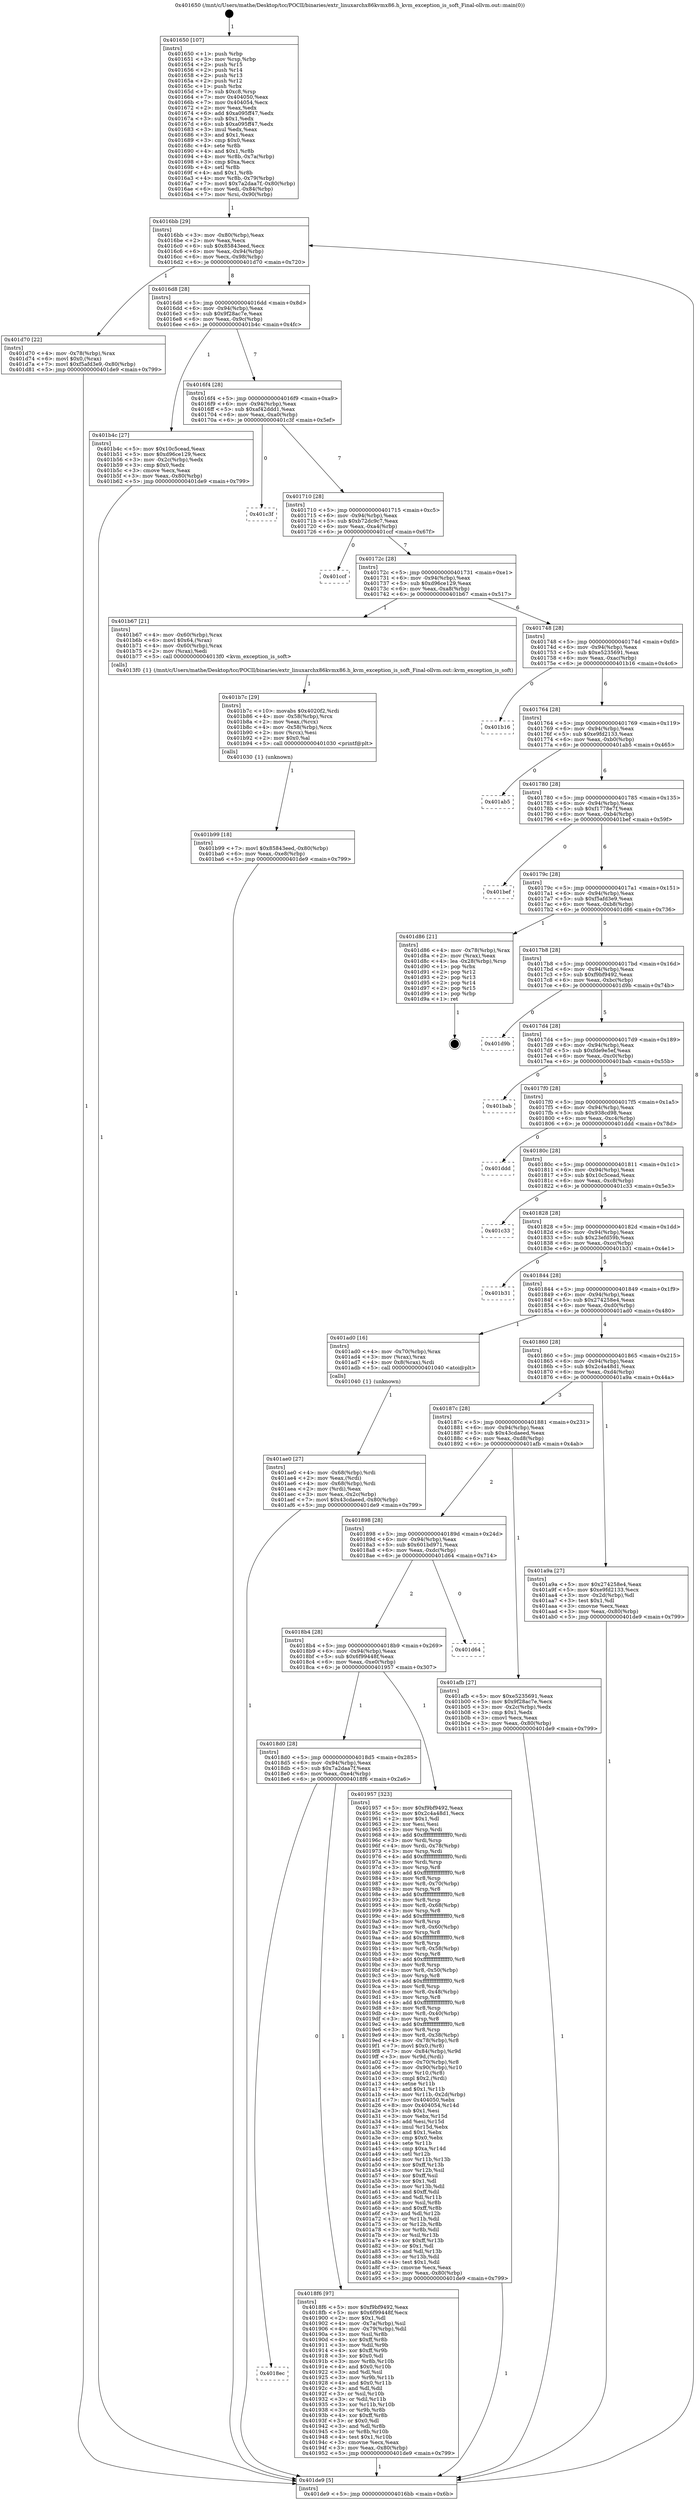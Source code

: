 digraph "0x401650" {
  label = "0x401650 (/mnt/c/Users/mathe/Desktop/tcc/POCII/binaries/extr_linuxarchx86kvmx86.h_kvm_exception_is_soft_Final-ollvm.out::main(0))"
  labelloc = "t"
  node[shape=record]

  Entry [label="",width=0.3,height=0.3,shape=circle,fillcolor=black,style=filled]
  "0x4016bb" [label="{
     0x4016bb [29]\l
     | [instrs]\l
     &nbsp;&nbsp;0x4016bb \<+3\>: mov -0x80(%rbp),%eax\l
     &nbsp;&nbsp;0x4016be \<+2\>: mov %eax,%ecx\l
     &nbsp;&nbsp;0x4016c0 \<+6\>: sub $0x85843eed,%ecx\l
     &nbsp;&nbsp;0x4016c6 \<+6\>: mov %eax,-0x94(%rbp)\l
     &nbsp;&nbsp;0x4016cc \<+6\>: mov %ecx,-0x98(%rbp)\l
     &nbsp;&nbsp;0x4016d2 \<+6\>: je 0000000000401d70 \<main+0x720\>\l
  }"]
  "0x401d70" [label="{
     0x401d70 [22]\l
     | [instrs]\l
     &nbsp;&nbsp;0x401d70 \<+4\>: mov -0x78(%rbp),%rax\l
     &nbsp;&nbsp;0x401d74 \<+6\>: movl $0x0,(%rax)\l
     &nbsp;&nbsp;0x401d7a \<+7\>: movl $0xf5afd3e9,-0x80(%rbp)\l
     &nbsp;&nbsp;0x401d81 \<+5\>: jmp 0000000000401de9 \<main+0x799\>\l
  }"]
  "0x4016d8" [label="{
     0x4016d8 [28]\l
     | [instrs]\l
     &nbsp;&nbsp;0x4016d8 \<+5\>: jmp 00000000004016dd \<main+0x8d\>\l
     &nbsp;&nbsp;0x4016dd \<+6\>: mov -0x94(%rbp),%eax\l
     &nbsp;&nbsp;0x4016e3 \<+5\>: sub $0x9f28ac7e,%eax\l
     &nbsp;&nbsp;0x4016e8 \<+6\>: mov %eax,-0x9c(%rbp)\l
     &nbsp;&nbsp;0x4016ee \<+6\>: je 0000000000401b4c \<main+0x4fc\>\l
  }"]
  Exit [label="",width=0.3,height=0.3,shape=circle,fillcolor=black,style=filled,peripheries=2]
  "0x401b4c" [label="{
     0x401b4c [27]\l
     | [instrs]\l
     &nbsp;&nbsp;0x401b4c \<+5\>: mov $0x10c5cead,%eax\l
     &nbsp;&nbsp;0x401b51 \<+5\>: mov $0xd96ce129,%ecx\l
     &nbsp;&nbsp;0x401b56 \<+3\>: mov -0x2c(%rbp),%edx\l
     &nbsp;&nbsp;0x401b59 \<+3\>: cmp $0x0,%edx\l
     &nbsp;&nbsp;0x401b5c \<+3\>: cmove %ecx,%eax\l
     &nbsp;&nbsp;0x401b5f \<+3\>: mov %eax,-0x80(%rbp)\l
     &nbsp;&nbsp;0x401b62 \<+5\>: jmp 0000000000401de9 \<main+0x799\>\l
  }"]
  "0x4016f4" [label="{
     0x4016f4 [28]\l
     | [instrs]\l
     &nbsp;&nbsp;0x4016f4 \<+5\>: jmp 00000000004016f9 \<main+0xa9\>\l
     &nbsp;&nbsp;0x4016f9 \<+6\>: mov -0x94(%rbp),%eax\l
     &nbsp;&nbsp;0x4016ff \<+5\>: sub $0xaf42ddd1,%eax\l
     &nbsp;&nbsp;0x401704 \<+6\>: mov %eax,-0xa0(%rbp)\l
     &nbsp;&nbsp;0x40170a \<+6\>: je 0000000000401c3f \<main+0x5ef\>\l
  }"]
  "0x401b99" [label="{
     0x401b99 [18]\l
     | [instrs]\l
     &nbsp;&nbsp;0x401b99 \<+7\>: movl $0x85843eed,-0x80(%rbp)\l
     &nbsp;&nbsp;0x401ba0 \<+6\>: mov %eax,-0xe8(%rbp)\l
     &nbsp;&nbsp;0x401ba6 \<+5\>: jmp 0000000000401de9 \<main+0x799\>\l
  }"]
  "0x401c3f" [label="{
     0x401c3f\l
  }", style=dashed]
  "0x401710" [label="{
     0x401710 [28]\l
     | [instrs]\l
     &nbsp;&nbsp;0x401710 \<+5\>: jmp 0000000000401715 \<main+0xc5\>\l
     &nbsp;&nbsp;0x401715 \<+6\>: mov -0x94(%rbp),%eax\l
     &nbsp;&nbsp;0x40171b \<+5\>: sub $0xb72dc9c7,%eax\l
     &nbsp;&nbsp;0x401720 \<+6\>: mov %eax,-0xa4(%rbp)\l
     &nbsp;&nbsp;0x401726 \<+6\>: je 0000000000401ccf \<main+0x67f\>\l
  }"]
  "0x401b7c" [label="{
     0x401b7c [29]\l
     | [instrs]\l
     &nbsp;&nbsp;0x401b7c \<+10\>: movabs $0x4020f2,%rdi\l
     &nbsp;&nbsp;0x401b86 \<+4\>: mov -0x58(%rbp),%rcx\l
     &nbsp;&nbsp;0x401b8a \<+2\>: mov %eax,(%rcx)\l
     &nbsp;&nbsp;0x401b8c \<+4\>: mov -0x58(%rbp),%rcx\l
     &nbsp;&nbsp;0x401b90 \<+2\>: mov (%rcx),%esi\l
     &nbsp;&nbsp;0x401b92 \<+2\>: mov $0x0,%al\l
     &nbsp;&nbsp;0x401b94 \<+5\>: call 0000000000401030 \<printf@plt\>\l
     | [calls]\l
     &nbsp;&nbsp;0x401030 \{1\} (unknown)\l
  }"]
  "0x401ccf" [label="{
     0x401ccf\l
  }", style=dashed]
  "0x40172c" [label="{
     0x40172c [28]\l
     | [instrs]\l
     &nbsp;&nbsp;0x40172c \<+5\>: jmp 0000000000401731 \<main+0xe1\>\l
     &nbsp;&nbsp;0x401731 \<+6\>: mov -0x94(%rbp),%eax\l
     &nbsp;&nbsp;0x401737 \<+5\>: sub $0xd96ce129,%eax\l
     &nbsp;&nbsp;0x40173c \<+6\>: mov %eax,-0xa8(%rbp)\l
     &nbsp;&nbsp;0x401742 \<+6\>: je 0000000000401b67 \<main+0x517\>\l
  }"]
  "0x401ae0" [label="{
     0x401ae0 [27]\l
     | [instrs]\l
     &nbsp;&nbsp;0x401ae0 \<+4\>: mov -0x68(%rbp),%rdi\l
     &nbsp;&nbsp;0x401ae4 \<+2\>: mov %eax,(%rdi)\l
     &nbsp;&nbsp;0x401ae6 \<+4\>: mov -0x68(%rbp),%rdi\l
     &nbsp;&nbsp;0x401aea \<+2\>: mov (%rdi),%eax\l
     &nbsp;&nbsp;0x401aec \<+3\>: mov %eax,-0x2c(%rbp)\l
     &nbsp;&nbsp;0x401aef \<+7\>: movl $0x43cdaeed,-0x80(%rbp)\l
     &nbsp;&nbsp;0x401af6 \<+5\>: jmp 0000000000401de9 \<main+0x799\>\l
  }"]
  "0x401b67" [label="{
     0x401b67 [21]\l
     | [instrs]\l
     &nbsp;&nbsp;0x401b67 \<+4\>: mov -0x60(%rbp),%rax\l
     &nbsp;&nbsp;0x401b6b \<+6\>: movl $0x64,(%rax)\l
     &nbsp;&nbsp;0x401b71 \<+4\>: mov -0x60(%rbp),%rax\l
     &nbsp;&nbsp;0x401b75 \<+2\>: mov (%rax),%edi\l
     &nbsp;&nbsp;0x401b77 \<+5\>: call 00000000004013f0 \<kvm_exception_is_soft\>\l
     | [calls]\l
     &nbsp;&nbsp;0x4013f0 \{1\} (/mnt/c/Users/mathe/Desktop/tcc/POCII/binaries/extr_linuxarchx86kvmx86.h_kvm_exception_is_soft_Final-ollvm.out::kvm_exception_is_soft)\l
  }"]
  "0x401748" [label="{
     0x401748 [28]\l
     | [instrs]\l
     &nbsp;&nbsp;0x401748 \<+5\>: jmp 000000000040174d \<main+0xfd\>\l
     &nbsp;&nbsp;0x40174d \<+6\>: mov -0x94(%rbp),%eax\l
     &nbsp;&nbsp;0x401753 \<+5\>: sub $0xe5235691,%eax\l
     &nbsp;&nbsp;0x401758 \<+6\>: mov %eax,-0xac(%rbp)\l
     &nbsp;&nbsp;0x40175e \<+6\>: je 0000000000401b16 \<main+0x4c6\>\l
  }"]
  "0x401650" [label="{
     0x401650 [107]\l
     | [instrs]\l
     &nbsp;&nbsp;0x401650 \<+1\>: push %rbp\l
     &nbsp;&nbsp;0x401651 \<+3\>: mov %rsp,%rbp\l
     &nbsp;&nbsp;0x401654 \<+2\>: push %r15\l
     &nbsp;&nbsp;0x401656 \<+2\>: push %r14\l
     &nbsp;&nbsp;0x401658 \<+2\>: push %r13\l
     &nbsp;&nbsp;0x40165a \<+2\>: push %r12\l
     &nbsp;&nbsp;0x40165c \<+1\>: push %rbx\l
     &nbsp;&nbsp;0x40165d \<+7\>: sub $0xc8,%rsp\l
     &nbsp;&nbsp;0x401664 \<+7\>: mov 0x404050,%eax\l
     &nbsp;&nbsp;0x40166b \<+7\>: mov 0x404054,%ecx\l
     &nbsp;&nbsp;0x401672 \<+2\>: mov %eax,%edx\l
     &nbsp;&nbsp;0x401674 \<+6\>: add $0xa095ff47,%edx\l
     &nbsp;&nbsp;0x40167a \<+3\>: sub $0x1,%edx\l
     &nbsp;&nbsp;0x40167d \<+6\>: sub $0xa095ff47,%edx\l
     &nbsp;&nbsp;0x401683 \<+3\>: imul %edx,%eax\l
     &nbsp;&nbsp;0x401686 \<+3\>: and $0x1,%eax\l
     &nbsp;&nbsp;0x401689 \<+3\>: cmp $0x0,%eax\l
     &nbsp;&nbsp;0x40168c \<+4\>: sete %r8b\l
     &nbsp;&nbsp;0x401690 \<+4\>: and $0x1,%r8b\l
     &nbsp;&nbsp;0x401694 \<+4\>: mov %r8b,-0x7a(%rbp)\l
     &nbsp;&nbsp;0x401698 \<+3\>: cmp $0xa,%ecx\l
     &nbsp;&nbsp;0x40169b \<+4\>: setl %r8b\l
     &nbsp;&nbsp;0x40169f \<+4\>: and $0x1,%r8b\l
     &nbsp;&nbsp;0x4016a3 \<+4\>: mov %r8b,-0x79(%rbp)\l
     &nbsp;&nbsp;0x4016a7 \<+7\>: movl $0x7a2daa7f,-0x80(%rbp)\l
     &nbsp;&nbsp;0x4016ae \<+6\>: mov %edi,-0x84(%rbp)\l
     &nbsp;&nbsp;0x4016b4 \<+7\>: mov %rsi,-0x90(%rbp)\l
  }"]
  "0x401b16" [label="{
     0x401b16\l
  }", style=dashed]
  "0x401764" [label="{
     0x401764 [28]\l
     | [instrs]\l
     &nbsp;&nbsp;0x401764 \<+5\>: jmp 0000000000401769 \<main+0x119\>\l
     &nbsp;&nbsp;0x401769 \<+6\>: mov -0x94(%rbp),%eax\l
     &nbsp;&nbsp;0x40176f \<+5\>: sub $0xe9fd2133,%eax\l
     &nbsp;&nbsp;0x401774 \<+6\>: mov %eax,-0xb0(%rbp)\l
     &nbsp;&nbsp;0x40177a \<+6\>: je 0000000000401ab5 \<main+0x465\>\l
  }"]
  "0x401de9" [label="{
     0x401de9 [5]\l
     | [instrs]\l
     &nbsp;&nbsp;0x401de9 \<+5\>: jmp 00000000004016bb \<main+0x6b\>\l
  }"]
  "0x401ab5" [label="{
     0x401ab5\l
  }", style=dashed]
  "0x401780" [label="{
     0x401780 [28]\l
     | [instrs]\l
     &nbsp;&nbsp;0x401780 \<+5\>: jmp 0000000000401785 \<main+0x135\>\l
     &nbsp;&nbsp;0x401785 \<+6\>: mov -0x94(%rbp),%eax\l
     &nbsp;&nbsp;0x40178b \<+5\>: sub $0xf1778e7f,%eax\l
     &nbsp;&nbsp;0x401790 \<+6\>: mov %eax,-0xb4(%rbp)\l
     &nbsp;&nbsp;0x401796 \<+6\>: je 0000000000401bef \<main+0x59f\>\l
  }"]
  "0x4018ec" [label="{
     0x4018ec\l
  }", style=dashed]
  "0x401bef" [label="{
     0x401bef\l
  }", style=dashed]
  "0x40179c" [label="{
     0x40179c [28]\l
     | [instrs]\l
     &nbsp;&nbsp;0x40179c \<+5\>: jmp 00000000004017a1 \<main+0x151\>\l
     &nbsp;&nbsp;0x4017a1 \<+6\>: mov -0x94(%rbp),%eax\l
     &nbsp;&nbsp;0x4017a7 \<+5\>: sub $0xf5afd3e9,%eax\l
     &nbsp;&nbsp;0x4017ac \<+6\>: mov %eax,-0xb8(%rbp)\l
     &nbsp;&nbsp;0x4017b2 \<+6\>: je 0000000000401d86 \<main+0x736\>\l
  }"]
  "0x4018f6" [label="{
     0x4018f6 [97]\l
     | [instrs]\l
     &nbsp;&nbsp;0x4018f6 \<+5\>: mov $0xf9bf9492,%eax\l
     &nbsp;&nbsp;0x4018fb \<+5\>: mov $0x6f99448f,%ecx\l
     &nbsp;&nbsp;0x401900 \<+2\>: mov $0x1,%dl\l
     &nbsp;&nbsp;0x401902 \<+4\>: mov -0x7a(%rbp),%sil\l
     &nbsp;&nbsp;0x401906 \<+4\>: mov -0x79(%rbp),%dil\l
     &nbsp;&nbsp;0x40190a \<+3\>: mov %sil,%r8b\l
     &nbsp;&nbsp;0x40190d \<+4\>: xor $0xff,%r8b\l
     &nbsp;&nbsp;0x401911 \<+3\>: mov %dil,%r9b\l
     &nbsp;&nbsp;0x401914 \<+4\>: xor $0xff,%r9b\l
     &nbsp;&nbsp;0x401918 \<+3\>: xor $0x0,%dl\l
     &nbsp;&nbsp;0x40191b \<+3\>: mov %r8b,%r10b\l
     &nbsp;&nbsp;0x40191e \<+4\>: and $0x0,%r10b\l
     &nbsp;&nbsp;0x401922 \<+3\>: and %dl,%sil\l
     &nbsp;&nbsp;0x401925 \<+3\>: mov %r9b,%r11b\l
     &nbsp;&nbsp;0x401928 \<+4\>: and $0x0,%r11b\l
     &nbsp;&nbsp;0x40192c \<+3\>: and %dl,%dil\l
     &nbsp;&nbsp;0x40192f \<+3\>: or %sil,%r10b\l
     &nbsp;&nbsp;0x401932 \<+3\>: or %dil,%r11b\l
     &nbsp;&nbsp;0x401935 \<+3\>: xor %r11b,%r10b\l
     &nbsp;&nbsp;0x401938 \<+3\>: or %r9b,%r8b\l
     &nbsp;&nbsp;0x40193b \<+4\>: xor $0xff,%r8b\l
     &nbsp;&nbsp;0x40193f \<+3\>: or $0x0,%dl\l
     &nbsp;&nbsp;0x401942 \<+3\>: and %dl,%r8b\l
     &nbsp;&nbsp;0x401945 \<+3\>: or %r8b,%r10b\l
     &nbsp;&nbsp;0x401948 \<+4\>: test $0x1,%r10b\l
     &nbsp;&nbsp;0x40194c \<+3\>: cmovne %ecx,%eax\l
     &nbsp;&nbsp;0x40194f \<+3\>: mov %eax,-0x80(%rbp)\l
     &nbsp;&nbsp;0x401952 \<+5\>: jmp 0000000000401de9 \<main+0x799\>\l
  }"]
  "0x401d86" [label="{
     0x401d86 [21]\l
     | [instrs]\l
     &nbsp;&nbsp;0x401d86 \<+4\>: mov -0x78(%rbp),%rax\l
     &nbsp;&nbsp;0x401d8a \<+2\>: mov (%rax),%eax\l
     &nbsp;&nbsp;0x401d8c \<+4\>: lea -0x28(%rbp),%rsp\l
     &nbsp;&nbsp;0x401d90 \<+1\>: pop %rbx\l
     &nbsp;&nbsp;0x401d91 \<+2\>: pop %r12\l
     &nbsp;&nbsp;0x401d93 \<+2\>: pop %r13\l
     &nbsp;&nbsp;0x401d95 \<+2\>: pop %r14\l
     &nbsp;&nbsp;0x401d97 \<+2\>: pop %r15\l
     &nbsp;&nbsp;0x401d99 \<+1\>: pop %rbp\l
     &nbsp;&nbsp;0x401d9a \<+1\>: ret\l
  }"]
  "0x4017b8" [label="{
     0x4017b8 [28]\l
     | [instrs]\l
     &nbsp;&nbsp;0x4017b8 \<+5\>: jmp 00000000004017bd \<main+0x16d\>\l
     &nbsp;&nbsp;0x4017bd \<+6\>: mov -0x94(%rbp),%eax\l
     &nbsp;&nbsp;0x4017c3 \<+5\>: sub $0xf9bf9492,%eax\l
     &nbsp;&nbsp;0x4017c8 \<+6\>: mov %eax,-0xbc(%rbp)\l
     &nbsp;&nbsp;0x4017ce \<+6\>: je 0000000000401d9b \<main+0x74b\>\l
  }"]
  "0x4018d0" [label="{
     0x4018d0 [28]\l
     | [instrs]\l
     &nbsp;&nbsp;0x4018d0 \<+5\>: jmp 00000000004018d5 \<main+0x285\>\l
     &nbsp;&nbsp;0x4018d5 \<+6\>: mov -0x94(%rbp),%eax\l
     &nbsp;&nbsp;0x4018db \<+5\>: sub $0x7a2daa7f,%eax\l
     &nbsp;&nbsp;0x4018e0 \<+6\>: mov %eax,-0xe4(%rbp)\l
     &nbsp;&nbsp;0x4018e6 \<+6\>: je 00000000004018f6 \<main+0x2a6\>\l
  }"]
  "0x401d9b" [label="{
     0x401d9b\l
  }", style=dashed]
  "0x4017d4" [label="{
     0x4017d4 [28]\l
     | [instrs]\l
     &nbsp;&nbsp;0x4017d4 \<+5\>: jmp 00000000004017d9 \<main+0x189\>\l
     &nbsp;&nbsp;0x4017d9 \<+6\>: mov -0x94(%rbp),%eax\l
     &nbsp;&nbsp;0x4017df \<+5\>: sub $0xfde9e5ef,%eax\l
     &nbsp;&nbsp;0x4017e4 \<+6\>: mov %eax,-0xc0(%rbp)\l
     &nbsp;&nbsp;0x4017ea \<+6\>: je 0000000000401bab \<main+0x55b\>\l
  }"]
  "0x401957" [label="{
     0x401957 [323]\l
     | [instrs]\l
     &nbsp;&nbsp;0x401957 \<+5\>: mov $0xf9bf9492,%eax\l
     &nbsp;&nbsp;0x40195c \<+5\>: mov $0x2c4a48d1,%ecx\l
     &nbsp;&nbsp;0x401961 \<+2\>: mov $0x1,%dl\l
     &nbsp;&nbsp;0x401963 \<+2\>: xor %esi,%esi\l
     &nbsp;&nbsp;0x401965 \<+3\>: mov %rsp,%rdi\l
     &nbsp;&nbsp;0x401968 \<+4\>: add $0xfffffffffffffff0,%rdi\l
     &nbsp;&nbsp;0x40196c \<+3\>: mov %rdi,%rsp\l
     &nbsp;&nbsp;0x40196f \<+4\>: mov %rdi,-0x78(%rbp)\l
     &nbsp;&nbsp;0x401973 \<+3\>: mov %rsp,%rdi\l
     &nbsp;&nbsp;0x401976 \<+4\>: add $0xfffffffffffffff0,%rdi\l
     &nbsp;&nbsp;0x40197a \<+3\>: mov %rdi,%rsp\l
     &nbsp;&nbsp;0x40197d \<+3\>: mov %rsp,%r8\l
     &nbsp;&nbsp;0x401980 \<+4\>: add $0xfffffffffffffff0,%r8\l
     &nbsp;&nbsp;0x401984 \<+3\>: mov %r8,%rsp\l
     &nbsp;&nbsp;0x401987 \<+4\>: mov %r8,-0x70(%rbp)\l
     &nbsp;&nbsp;0x40198b \<+3\>: mov %rsp,%r8\l
     &nbsp;&nbsp;0x40198e \<+4\>: add $0xfffffffffffffff0,%r8\l
     &nbsp;&nbsp;0x401992 \<+3\>: mov %r8,%rsp\l
     &nbsp;&nbsp;0x401995 \<+4\>: mov %r8,-0x68(%rbp)\l
     &nbsp;&nbsp;0x401999 \<+3\>: mov %rsp,%r8\l
     &nbsp;&nbsp;0x40199c \<+4\>: add $0xfffffffffffffff0,%r8\l
     &nbsp;&nbsp;0x4019a0 \<+3\>: mov %r8,%rsp\l
     &nbsp;&nbsp;0x4019a3 \<+4\>: mov %r8,-0x60(%rbp)\l
     &nbsp;&nbsp;0x4019a7 \<+3\>: mov %rsp,%r8\l
     &nbsp;&nbsp;0x4019aa \<+4\>: add $0xfffffffffffffff0,%r8\l
     &nbsp;&nbsp;0x4019ae \<+3\>: mov %r8,%rsp\l
     &nbsp;&nbsp;0x4019b1 \<+4\>: mov %r8,-0x58(%rbp)\l
     &nbsp;&nbsp;0x4019b5 \<+3\>: mov %rsp,%r8\l
     &nbsp;&nbsp;0x4019b8 \<+4\>: add $0xfffffffffffffff0,%r8\l
     &nbsp;&nbsp;0x4019bc \<+3\>: mov %r8,%rsp\l
     &nbsp;&nbsp;0x4019bf \<+4\>: mov %r8,-0x50(%rbp)\l
     &nbsp;&nbsp;0x4019c3 \<+3\>: mov %rsp,%r8\l
     &nbsp;&nbsp;0x4019c6 \<+4\>: add $0xfffffffffffffff0,%r8\l
     &nbsp;&nbsp;0x4019ca \<+3\>: mov %r8,%rsp\l
     &nbsp;&nbsp;0x4019cd \<+4\>: mov %r8,-0x48(%rbp)\l
     &nbsp;&nbsp;0x4019d1 \<+3\>: mov %rsp,%r8\l
     &nbsp;&nbsp;0x4019d4 \<+4\>: add $0xfffffffffffffff0,%r8\l
     &nbsp;&nbsp;0x4019d8 \<+3\>: mov %r8,%rsp\l
     &nbsp;&nbsp;0x4019db \<+4\>: mov %r8,-0x40(%rbp)\l
     &nbsp;&nbsp;0x4019df \<+3\>: mov %rsp,%r8\l
     &nbsp;&nbsp;0x4019e2 \<+4\>: add $0xfffffffffffffff0,%r8\l
     &nbsp;&nbsp;0x4019e6 \<+3\>: mov %r8,%rsp\l
     &nbsp;&nbsp;0x4019e9 \<+4\>: mov %r8,-0x38(%rbp)\l
     &nbsp;&nbsp;0x4019ed \<+4\>: mov -0x78(%rbp),%r8\l
     &nbsp;&nbsp;0x4019f1 \<+7\>: movl $0x0,(%r8)\l
     &nbsp;&nbsp;0x4019f8 \<+7\>: mov -0x84(%rbp),%r9d\l
     &nbsp;&nbsp;0x4019ff \<+3\>: mov %r9d,(%rdi)\l
     &nbsp;&nbsp;0x401a02 \<+4\>: mov -0x70(%rbp),%r8\l
     &nbsp;&nbsp;0x401a06 \<+7\>: mov -0x90(%rbp),%r10\l
     &nbsp;&nbsp;0x401a0d \<+3\>: mov %r10,(%r8)\l
     &nbsp;&nbsp;0x401a10 \<+3\>: cmpl $0x2,(%rdi)\l
     &nbsp;&nbsp;0x401a13 \<+4\>: setne %r11b\l
     &nbsp;&nbsp;0x401a17 \<+4\>: and $0x1,%r11b\l
     &nbsp;&nbsp;0x401a1b \<+4\>: mov %r11b,-0x2d(%rbp)\l
     &nbsp;&nbsp;0x401a1f \<+7\>: mov 0x404050,%ebx\l
     &nbsp;&nbsp;0x401a26 \<+8\>: mov 0x404054,%r14d\l
     &nbsp;&nbsp;0x401a2e \<+3\>: sub $0x1,%esi\l
     &nbsp;&nbsp;0x401a31 \<+3\>: mov %ebx,%r15d\l
     &nbsp;&nbsp;0x401a34 \<+3\>: add %esi,%r15d\l
     &nbsp;&nbsp;0x401a37 \<+4\>: imul %r15d,%ebx\l
     &nbsp;&nbsp;0x401a3b \<+3\>: and $0x1,%ebx\l
     &nbsp;&nbsp;0x401a3e \<+3\>: cmp $0x0,%ebx\l
     &nbsp;&nbsp;0x401a41 \<+4\>: sete %r11b\l
     &nbsp;&nbsp;0x401a45 \<+4\>: cmp $0xa,%r14d\l
     &nbsp;&nbsp;0x401a49 \<+4\>: setl %r12b\l
     &nbsp;&nbsp;0x401a4d \<+3\>: mov %r11b,%r13b\l
     &nbsp;&nbsp;0x401a50 \<+4\>: xor $0xff,%r13b\l
     &nbsp;&nbsp;0x401a54 \<+3\>: mov %r12b,%sil\l
     &nbsp;&nbsp;0x401a57 \<+4\>: xor $0xff,%sil\l
     &nbsp;&nbsp;0x401a5b \<+3\>: xor $0x1,%dl\l
     &nbsp;&nbsp;0x401a5e \<+3\>: mov %r13b,%dil\l
     &nbsp;&nbsp;0x401a61 \<+4\>: and $0xff,%dil\l
     &nbsp;&nbsp;0x401a65 \<+3\>: and %dl,%r11b\l
     &nbsp;&nbsp;0x401a68 \<+3\>: mov %sil,%r8b\l
     &nbsp;&nbsp;0x401a6b \<+4\>: and $0xff,%r8b\l
     &nbsp;&nbsp;0x401a6f \<+3\>: and %dl,%r12b\l
     &nbsp;&nbsp;0x401a72 \<+3\>: or %r11b,%dil\l
     &nbsp;&nbsp;0x401a75 \<+3\>: or %r12b,%r8b\l
     &nbsp;&nbsp;0x401a78 \<+3\>: xor %r8b,%dil\l
     &nbsp;&nbsp;0x401a7b \<+3\>: or %sil,%r13b\l
     &nbsp;&nbsp;0x401a7e \<+4\>: xor $0xff,%r13b\l
     &nbsp;&nbsp;0x401a82 \<+3\>: or $0x1,%dl\l
     &nbsp;&nbsp;0x401a85 \<+3\>: and %dl,%r13b\l
     &nbsp;&nbsp;0x401a88 \<+3\>: or %r13b,%dil\l
     &nbsp;&nbsp;0x401a8b \<+4\>: test $0x1,%dil\l
     &nbsp;&nbsp;0x401a8f \<+3\>: cmovne %ecx,%eax\l
     &nbsp;&nbsp;0x401a92 \<+3\>: mov %eax,-0x80(%rbp)\l
     &nbsp;&nbsp;0x401a95 \<+5\>: jmp 0000000000401de9 \<main+0x799\>\l
  }"]
  "0x401bab" [label="{
     0x401bab\l
  }", style=dashed]
  "0x4017f0" [label="{
     0x4017f0 [28]\l
     | [instrs]\l
     &nbsp;&nbsp;0x4017f0 \<+5\>: jmp 00000000004017f5 \<main+0x1a5\>\l
     &nbsp;&nbsp;0x4017f5 \<+6\>: mov -0x94(%rbp),%eax\l
     &nbsp;&nbsp;0x4017fb \<+5\>: sub $0x938cd98,%eax\l
     &nbsp;&nbsp;0x401800 \<+6\>: mov %eax,-0xc4(%rbp)\l
     &nbsp;&nbsp;0x401806 \<+6\>: je 0000000000401ddd \<main+0x78d\>\l
  }"]
  "0x4018b4" [label="{
     0x4018b4 [28]\l
     | [instrs]\l
     &nbsp;&nbsp;0x4018b4 \<+5\>: jmp 00000000004018b9 \<main+0x269\>\l
     &nbsp;&nbsp;0x4018b9 \<+6\>: mov -0x94(%rbp),%eax\l
     &nbsp;&nbsp;0x4018bf \<+5\>: sub $0x6f99448f,%eax\l
     &nbsp;&nbsp;0x4018c4 \<+6\>: mov %eax,-0xe0(%rbp)\l
     &nbsp;&nbsp;0x4018ca \<+6\>: je 0000000000401957 \<main+0x307\>\l
  }"]
  "0x401ddd" [label="{
     0x401ddd\l
  }", style=dashed]
  "0x40180c" [label="{
     0x40180c [28]\l
     | [instrs]\l
     &nbsp;&nbsp;0x40180c \<+5\>: jmp 0000000000401811 \<main+0x1c1\>\l
     &nbsp;&nbsp;0x401811 \<+6\>: mov -0x94(%rbp),%eax\l
     &nbsp;&nbsp;0x401817 \<+5\>: sub $0x10c5cead,%eax\l
     &nbsp;&nbsp;0x40181c \<+6\>: mov %eax,-0xc8(%rbp)\l
     &nbsp;&nbsp;0x401822 \<+6\>: je 0000000000401c33 \<main+0x5e3\>\l
  }"]
  "0x401d64" [label="{
     0x401d64\l
  }", style=dashed]
  "0x401c33" [label="{
     0x401c33\l
  }", style=dashed]
  "0x401828" [label="{
     0x401828 [28]\l
     | [instrs]\l
     &nbsp;&nbsp;0x401828 \<+5\>: jmp 000000000040182d \<main+0x1dd\>\l
     &nbsp;&nbsp;0x40182d \<+6\>: mov -0x94(%rbp),%eax\l
     &nbsp;&nbsp;0x401833 \<+5\>: sub $0x23efd59b,%eax\l
     &nbsp;&nbsp;0x401838 \<+6\>: mov %eax,-0xcc(%rbp)\l
     &nbsp;&nbsp;0x40183e \<+6\>: je 0000000000401b31 \<main+0x4e1\>\l
  }"]
  "0x401898" [label="{
     0x401898 [28]\l
     | [instrs]\l
     &nbsp;&nbsp;0x401898 \<+5\>: jmp 000000000040189d \<main+0x24d\>\l
     &nbsp;&nbsp;0x40189d \<+6\>: mov -0x94(%rbp),%eax\l
     &nbsp;&nbsp;0x4018a3 \<+5\>: sub $0x601bd971,%eax\l
     &nbsp;&nbsp;0x4018a8 \<+6\>: mov %eax,-0xdc(%rbp)\l
     &nbsp;&nbsp;0x4018ae \<+6\>: je 0000000000401d64 \<main+0x714\>\l
  }"]
  "0x401b31" [label="{
     0x401b31\l
  }", style=dashed]
  "0x401844" [label="{
     0x401844 [28]\l
     | [instrs]\l
     &nbsp;&nbsp;0x401844 \<+5\>: jmp 0000000000401849 \<main+0x1f9\>\l
     &nbsp;&nbsp;0x401849 \<+6\>: mov -0x94(%rbp),%eax\l
     &nbsp;&nbsp;0x40184f \<+5\>: sub $0x274258e4,%eax\l
     &nbsp;&nbsp;0x401854 \<+6\>: mov %eax,-0xd0(%rbp)\l
     &nbsp;&nbsp;0x40185a \<+6\>: je 0000000000401ad0 \<main+0x480\>\l
  }"]
  "0x401afb" [label="{
     0x401afb [27]\l
     | [instrs]\l
     &nbsp;&nbsp;0x401afb \<+5\>: mov $0xe5235691,%eax\l
     &nbsp;&nbsp;0x401b00 \<+5\>: mov $0x9f28ac7e,%ecx\l
     &nbsp;&nbsp;0x401b05 \<+3\>: mov -0x2c(%rbp),%edx\l
     &nbsp;&nbsp;0x401b08 \<+3\>: cmp $0x1,%edx\l
     &nbsp;&nbsp;0x401b0b \<+3\>: cmovl %ecx,%eax\l
     &nbsp;&nbsp;0x401b0e \<+3\>: mov %eax,-0x80(%rbp)\l
     &nbsp;&nbsp;0x401b11 \<+5\>: jmp 0000000000401de9 \<main+0x799\>\l
  }"]
  "0x401ad0" [label="{
     0x401ad0 [16]\l
     | [instrs]\l
     &nbsp;&nbsp;0x401ad0 \<+4\>: mov -0x70(%rbp),%rax\l
     &nbsp;&nbsp;0x401ad4 \<+3\>: mov (%rax),%rax\l
     &nbsp;&nbsp;0x401ad7 \<+4\>: mov 0x8(%rax),%rdi\l
     &nbsp;&nbsp;0x401adb \<+5\>: call 0000000000401040 \<atoi@plt\>\l
     | [calls]\l
     &nbsp;&nbsp;0x401040 \{1\} (unknown)\l
  }"]
  "0x401860" [label="{
     0x401860 [28]\l
     | [instrs]\l
     &nbsp;&nbsp;0x401860 \<+5\>: jmp 0000000000401865 \<main+0x215\>\l
     &nbsp;&nbsp;0x401865 \<+6\>: mov -0x94(%rbp),%eax\l
     &nbsp;&nbsp;0x40186b \<+5\>: sub $0x2c4a48d1,%eax\l
     &nbsp;&nbsp;0x401870 \<+6\>: mov %eax,-0xd4(%rbp)\l
     &nbsp;&nbsp;0x401876 \<+6\>: je 0000000000401a9a \<main+0x44a\>\l
  }"]
  "0x40187c" [label="{
     0x40187c [28]\l
     | [instrs]\l
     &nbsp;&nbsp;0x40187c \<+5\>: jmp 0000000000401881 \<main+0x231\>\l
     &nbsp;&nbsp;0x401881 \<+6\>: mov -0x94(%rbp),%eax\l
     &nbsp;&nbsp;0x401887 \<+5\>: sub $0x43cdaeed,%eax\l
     &nbsp;&nbsp;0x40188c \<+6\>: mov %eax,-0xd8(%rbp)\l
     &nbsp;&nbsp;0x401892 \<+6\>: je 0000000000401afb \<main+0x4ab\>\l
  }"]
  "0x401a9a" [label="{
     0x401a9a [27]\l
     | [instrs]\l
     &nbsp;&nbsp;0x401a9a \<+5\>: mov $0x274258e4,%eax\l
     &nbsp;&nbsp;0x401a9f \<+5\>: mov $0xe9fd2133,%ecx\l
     &nbsp;&nbsp;0x401aa4 \<+3\>: mov -0x2d(%rbp),%dl\l
     &nbsp;&nbsp;0x401aa7 \<+3\>: test $0x1,%dl\l
     &nbsp;&nbsp;0x401aaa \<+3\>: cmovne %ecx,%eax\l
     &nbsp;&nbsp;0x401aad \<+3\>: mov %eax,-0x80(%rbp)\l
     &nbsp;&nbsp;0x401ab0 \<+5\>: jmp 0000000000401de9 \<main+0x799\>\l
  }"]
  Entry -> "0x401650" [label=" 1"]
  "0x4016bb" -> "0x401d70" [label=" 1"]
  "0x4016bb" -> "0x4016d8" [label=" 8"]
  "0x401d86" -> Exit [label=" 1"]
  "0x4016d8" -> "0x401b4c" [label=" 1"]
  "0x4016d8" -> "0x4016f4" [label=" 7"]
  "0x401d70" -> "0x401de9" [label=" 1"]
  "0x4016f4" -> "0x401c3f" [label=" 0"]
  "0x4016f4" -> "0x401710" [label=" 7"]
  "0x401b99" -> "0x401de9" [label=" 1"]
  "0x401710" -> "0x401ccf" [label=" 0"]
  "0x401710" -> "0x40172c" [label=" 7"]
  "0x401b7c" -> "0x401b99" [label=" 1"]
  "0x40172c" -> "0x401b67" [label=" 1"]
  "0x40172c" -> "0x401748" [label=" 6"]
  "0x401b67" -> "0x401b7c" [label=" 1"]
  "0x401748" -> "0x401b16" [label=" 0"]
  "0x401748" -> "0x401764" [label=" 6"]
  "0x401afb" -> "0x401de9" [label=" 1"]
  "0x401764" -> "0x401ab5" [label=" 0"]
  "0x401764" -> "0x401780" [label=" 6"]
  "0x401ae0" -> "0x401de9" [label=" 1"]
  "0x401780" -> "0x401bef" [label=" 0"]
  "0x401780" -> "0x40179c" [label=" 6"]
  "0x401ad0" -> "0x401ae0" [label=" 1"]
  "0x40179c" -> "0x401d86" [label=" 1"]
  "0x40179c" -> "0x4017b8" [label=" 5"]
  "0x401a9a" -> "0x401de9" [label=" 1"]
  "0x4017b8" -> "0x401d9b" [label=" 0"]
  "0x4017b8" -> "0x4017d4" [label=" 5"]
  "0x401b4c" -> "0x401de9" [label=" 1"]
  "0x4017d4" -> "0x401bab" [label=" 0"]
  "0x4017d4" -> "0x4017f0" [label=" 5"]
  "0x401de9" -> "0x4016bb" [label=" 8"]
  "0x4017f0" -> "0x401ddd" [label=" 0"]
  "0x4017f0" -> "0x40180c" [label=" 5"]
  "0x4018f6" -> "0x401de9" [label=" 1"]
  "0x40180c" -> "0x401c33" [label=" 0"]
  "0x40180c" -> "0x401828" [label=" 5"]
  "0x4018d0" -> "0x4018ec" [label=" 0"]
  "0x401828" -> "0x401b31" [label=" 0"]
  "0x401828" -> "0x401844" [label=" 5"]
  "0x401957" -> "0x401de9" [label=" 1"]
  "0x401844" -> "0x401ad0" [label=" 1"]
  "0x401844" -> "0x401860" [label=" 4"]
  "0x4018b4" -> "0x4018d0" [label=" 1"]
  "0x401860" -> "0x401a9a" [label=" 1"]
  "0x401860" -> "0x40187c" [label=" 3"]
  "0x4018b4" -> "0x401957" [label=" 1"]
  "0x40187c" -> "0x401afb" [label=" 1"]
  "0x40187c" -> "0x401898" [label=" 2"]
  "0x4018d0" -> "0x4018f6" [label=" 1"]
  "0x401898" -> "0x401d64" [label=" 0"]
  "0x401898" -> "0x4018b4" [label=" 2"]
  "0x401650" -> "0x4016bb" [label=" 1"]
}
